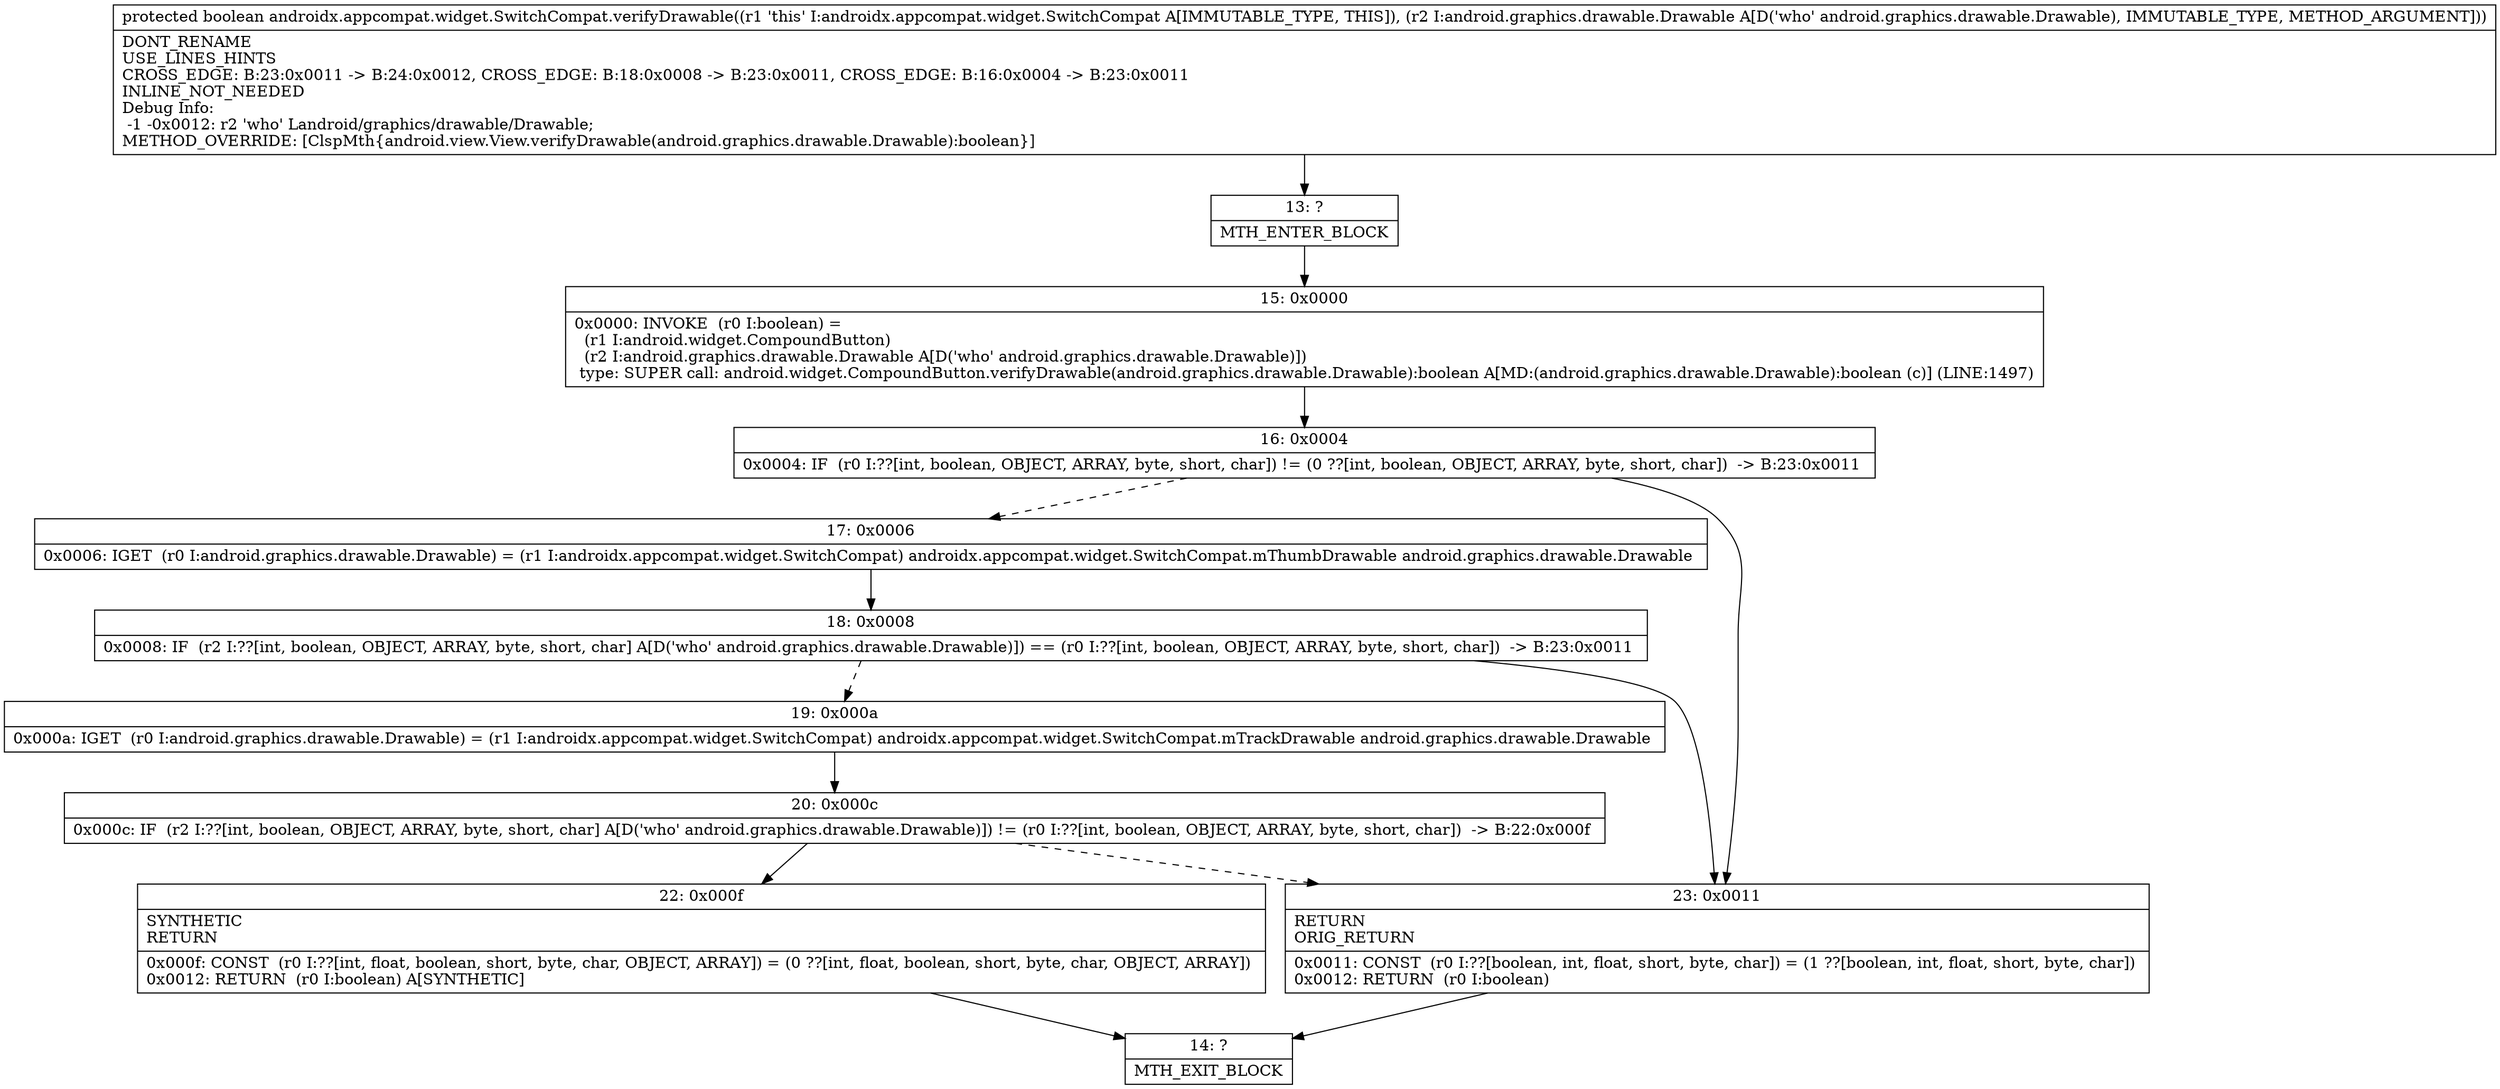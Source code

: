 digraph "CFG forandroidx.appcompat.widget.SwitchCompat.verifyDrawable(Landroid\/graphics\/drawable\/Drawable;)Z" {
Node_13 [shape=record,label="{13\:\ ?|MTH_ENTER_BLOCK\l}"];
Node_15 [shape=record,label="{15\:\ 0x0000|0x0000: INVOKE  (r0 I:boolean) = \l  (r1 I:android.widget.CompoundButton)\l  (r2 I:android.graphics.drawable.Drawable A[D('who' android.graphics.drawable.Drawable)])\l type: SUPER call: android.widget.CompoundButton.verifyDrawable(android.graphics.drawable.Drawable):boolean A[MD:(android.graphics.drawable.Drawable):boolean (c)] (LINE:1497)\l}"];
Node_16 [shape=record,label="{16\:\ 0x0004|0x0004: IF  (r0 I:??[int, boolean, OBJECT, ARRAY, byte, short, char]) != (0 ??[int, boolean, OBJECT, ARRAY, byte, short, char])  \-\> B:23:0x0011 \l}"];
Node_17 [shape=record,label="{17\:\ 0x0006|0x0006: IGET  (r0 I:android.graphics.drawable.Drawable) = (r1 I:androidx.appcompat.widget.SwitchCompat) androidx.appcompat.widget.SwitchCompat.mThumbDrawable android.graphics.drawable.Drawable \l}"];
Node_18 [shape=record,label="{18\:\ 0x0008|0x0008: IF  (r2 I:??[int, boolean, OBJECT, ARRAY, byte, short, char] A[D('who' android.graphics.drawable.Drawable)]) == (r0 I:??[int, boolean, OBJECT, ARRAY, byte, short, char])  \-\> B:23:0x0011 \l}"];
Node_19 [shape=record,label="{19\:\ 0x000a|0x000a: IGET  (r0 I:android.graphics.drawable.Drawable) = (r1 I:androidx.appcompat.widget.SwitchCompat) androidx.appcompat.widget.SwitchCompat.mTrackDrawable android.graphics.drawable.Drawable \l}"];
Node_20 [shape=record,label="{20\:\ 0x000c|0x000c: IF  (r2 I:??[int, boolean, OBJECT, ARRAY, byte, short, char] A[D('who' android.graphics.drawable.Drawable)]) != (r0 I:??[int, boolean, OBJECT, ARRAY, byte, short, char])  \-\> B:22:0x000f \l}"];
Node_22 [shape=record,label="{22\:\ 0x000f|SYNTHETIC\lRETURN\l|0x000f: CONST  (r0 I:??[int, float, boolean, short, byte, char, OBJECT, ARRAY]) = (0 ??[int, float, boolean, short, byte, char, OBJECT, ARRAY]) \l0x0012: RETURN  (r0 I:boolean) A[SYNTHETIC]\l}"];
Node_14 [shape=record,label="{14\:\ ?|MTH_EXIT_BLOCK\l}"];
Node_23 [shape=record,label="{23\:\ 0x0011|RETURN\lORIG_RETURN\l|0x0011: CONST  (r0 I:??[boolean, int, float, short, byte, char]) = (1 ??[boolean, int, float, short, byte, char]) \l0x0012: RETURN  (r0 I:boolean) \l}"];
MethodNode[shape=record,label="{protected boolean androidx.appcompat.widget.SwitchCompat.verifyDrawable((r1 'this' I:androidx.appcompat.widget.SwitchCompat A[IMMUTABLE_TYPE, THIS]), (r2 I:android.graphics.drawable.Drawable A[D('who' android.graphics.drawable.Drawable), IMMUTABLE_TYPE, METHOD_ARGUMENT]))  | DONT_RENAME\lUSE_LINES_HINTS\lCROSS_EDGE: B:23:0x0011 \-\> B:24:0x0012, CROSS_EDGE: B:18:0x0008 \-\> B:23:0x0011, CROSS_EDGE: B:16:0x0004 \-\> B:23:0x0011\lINLINE_NOT_NEEDED\lDebug Info:\l  \-1 \-0x0012: r2 'who' Landroid\/graphics\/drawable\/Drawable;\lMETHOD_OVERRIDE: [ClspMth\{android.view.View.verifyDrawable(android.graphics.drawable.Drawable):boolean\}]\l}"];
MethodNode -> Node_13;Node_13 -> Node_15;
Node_15 -> Node_16;
Node_16 -> Node_17[style=dashed];
Node_16 -> Node_23;
Node_17 -> Node_18;
Node_18 -> Node_19[style=dashed];
Node_18 -> Node_23;
Node_19 -> Node_20;
Node_20 -> Node_22;
Node_20 -> Node_23[style=dashed];
Node_22 -> Node_14;
Node_23 -> Node_14;
}

